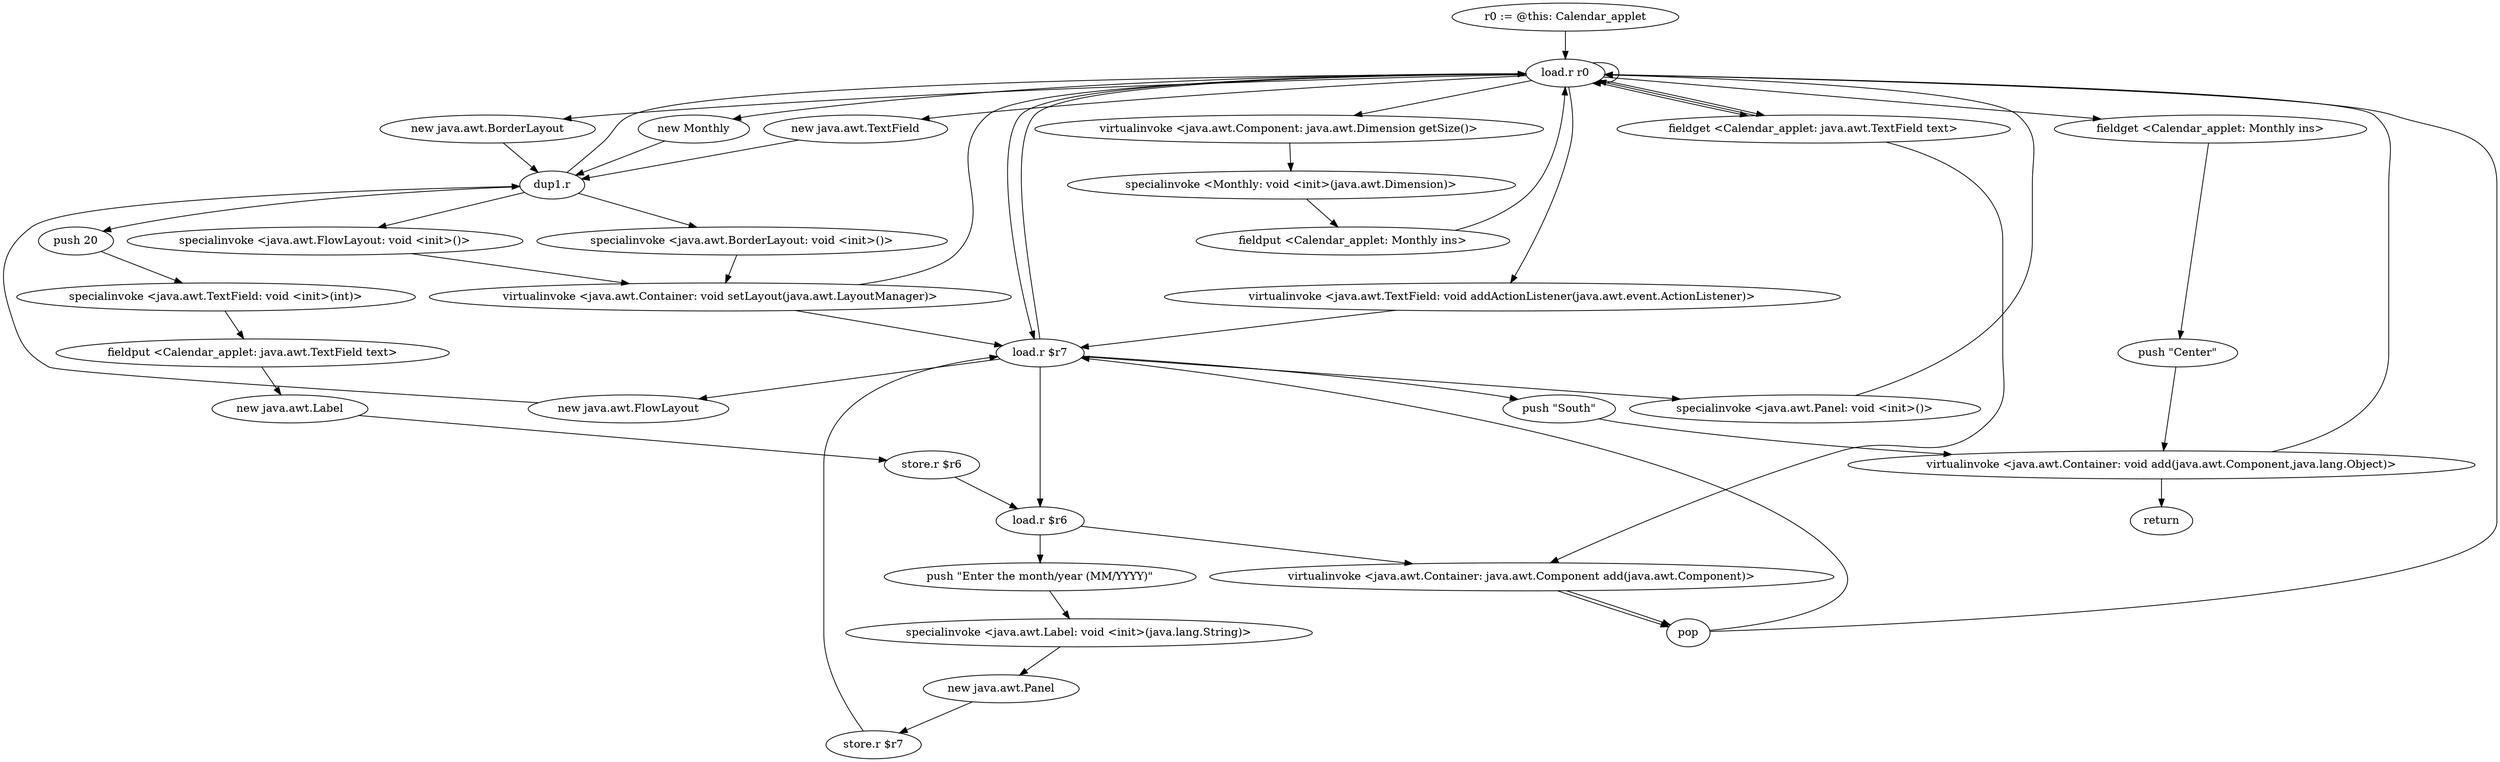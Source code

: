 digraph "" {
    "r0 := @this: Calendar_applet"
    "load.r r0"
    "r0 := @this: Calendar_applet"->"load.r r0";
    "new Monthly"
    "load.r r0"->"new Monthly";
    "dup1.r"
    "new Monthly"->"dup1.r";
    "dup1.r"->"load.r r0";
    "virtualinvoke <java.awt.Component: java.awt.Dimension getSize()>"
    "load.r r0"->"virtualinvoke <java.awt.Component: java.awt.Dimension getSize()>";
    "specialinvoke <Monthly: void <init>(java.awt.Dimension)>"
    "virtualinvoke <java.awt.Component: java.awt.Dimension getSize()>"->"specialinvoke <Monthly: void <init>(java.awt.Dimension)>";
    "fieldput <Calendar_applet: Monthly ins>"
    "specialinvoke <Monthly: void <init>(java.awt.Dimension)>"->"fieldput <Calendar_applet: Monthly ins>";
    "fieldput <Calendar_applet: Monthly ins>"->"load.r r0";
    "new java.awt.TextField"
    "load.r r0"->"new java.awt.TextField";
    "new java.awt.TextField"->"dup1.r";
    "push 20"
    "dup1.r"->"push 20";
    "specialinvoke <java.awt.TextField: void <init>(int)>"
    "push 20"->"specialinvoke <java.awt.TextField: void <init>(int)>";
    "fieldput <Calendar_applet: java.awt.TextField text>"
    "specialinvoke <java.awt.TextField: void <init>(int)>"->"fieldput <Calendar_applet: java.awt.TextField text>";
    "new java.awt.Label"
    "fieldput <Calendar_applet: java.awt.TextField text>"->"new java.awt.Label";
    "store.r $r6"
    "new java.awt.Label"->"store.r $r6";
    "load.r $r6"
    "store.r $r6"->"load.r $r6";
    "push \"Enter the month/year (MM/YYYY)\""
    "load.r $r6"->"push \"Enter the month/year (MM/YYYY)\"";
    "specialinvoke <java.awt.Label: void <init>(java.lang.String)>"
    "push \"Enter the month/year (MM/YYYY)\""->"specialinvoke <java.awt.Label: void <init>(java.lang.String)>";
    "new java.awt.Panel"
    "specialinvoke <java.awt.Label: void <init>(java.lang.String)>"->"new java.awt.Panel";
    "store.r $r7"
    "new java.awt.Panel"->"store.r $r7";
    "load.r $r7"
    "store.r $r7"->"load.r $r7";
    "specialinvoke <java.awt.Panel: void <init>()>"
    "load.r $r7"->"specialinvoke <java.awt.Panel: void <init>()>";
    "specialinvoke <java.awt.Panel: void <init>()>"->"load.r r0";
    "fieldget <Calendar_applet: java.awt.TextField text>"
    "load.r r0"->"fieldget <Calendar_applet: java.awt.TextField text>";
    "fieldget <Calendar_applet: java.awt.TextField text>"->"load.r r0";
    "virtualinvoke <java.awt.TextField: void addActionListener(java.awt.event.ActionListener)>"
    "load.r r0"->"virtualinvoke <java.awt.TextField: void addActionListener(java.awt.event.ActionListener)>";
    "virtualinvoke <java.awt.TextField: void addActionListener(java.awt.event.ActionListener)>"->"load.r $r7";
    "new java.awt.FlowLayout"
    "load.r $r7"->"new java.awt.FlowLayout";
    "new java.awt.FlowLayout"->"dup1.r";
    "specialinvoke <java.awt.FlowLayout: void <init>()>"
    "dup1.r"->"specialinvoke <java.awt.FlowLayout: void <init>()>";
    "virtualinvoke <java.awt.Container: void setLayout(java.awt.LayoutManager)>"
    "specialinvoke <java.awt.FlowLayout: void <init>()>"->"virtualinvoke <java.awt.Container: void setLayout(java.awt.LayoutManager)>";
    "virtualinvoke <java.awt.Container: void setLayout(java.awt.LayoutManager)>"->"load.r $r7";
    "load.r $r7"->"load.r r0";
    "load.r r0"->"fieldget <Calendar_applet: java.awt.TextField text>";
    "virtualinvoke <java.awt.Container: java.awt.Component add(java.awt.Component)>"
    "fieldget <Calendar_applet: java.awt.TextField text>"->"virtualinvoke <java.awt.Container: java.awt.Component add(java.awt.Component)>";
    "pop"
    "virtualinvoke <java.awt.Container: java.awt.Component add(java.awt.Component)>"->"pop";
    "pop"->"load.r $r7";
    "load.r $r7"->"load.r $r6";
    "load.r $r6"->"virtualinvoke <java.awt.Container: java.awt.Component add(java.awt.Component)>";
    "virtualinvoke <java.awt.Container: java.awt.Component add(java.awt.Component)>"->"pop";
    "pop"->"load.r r0";
    "new java.awt.BorderLayout"
    "load.r r0"->"new java.awt.BorderLayout";
    "new java.awt.BorderLayout"->"dup1.r";
    "specialinvoke <java.awt.BorderLayout: void <init>()>"
    "dup1.r"->"specialinvoke <java.awt.BorderLayout: void <init>()>";
    "specialinvoke <java.awt.BorderLayout: void <init>()>"->"virtualinvoke <java.awt.Container: void setLayout(java.awt.LayoutManager)>";
    "virtualinvoke <java.awt.Container: void setLayout(java.awt.LayoutManager)>"->"load.r r0";
    "load.r r0"->"load.r r0";
    "fieldget <Calendar_applet: Monthly ins>"
    "load.r r0"->"fieldget <Calendar_applet: Monthly ins>";
    "push \"Center\""
    "fieldget <Calendar_applet: Monthly ins>"->"push \"Center\"";
    "virtualinvoke <java.awt.Container: void add(java.awt.Component,java.lang.Object)>"
    "push \"Center\""->"virtualinvoke <java.awt.Container: void add(java.awt.Component,java.lang.Object)>";
    "virtualinvoke <java.awt.Container: void add(java.awt.Component,java.lang.Object)>"->"load.r r0";
    "load.r r0"->"load.r $r7";
    "push \"South\""
    "load.r $r7"->"push \"South\"";
    "push \"South\""->"virtualinvoke <java.awt.Container: void add(java.awt.Component,java.lang.Object)>";
    "return"
    "virtualinvoke <java.awt.Container: void add(java.awt.Component,java.lang.Object)>"->"return";
}
